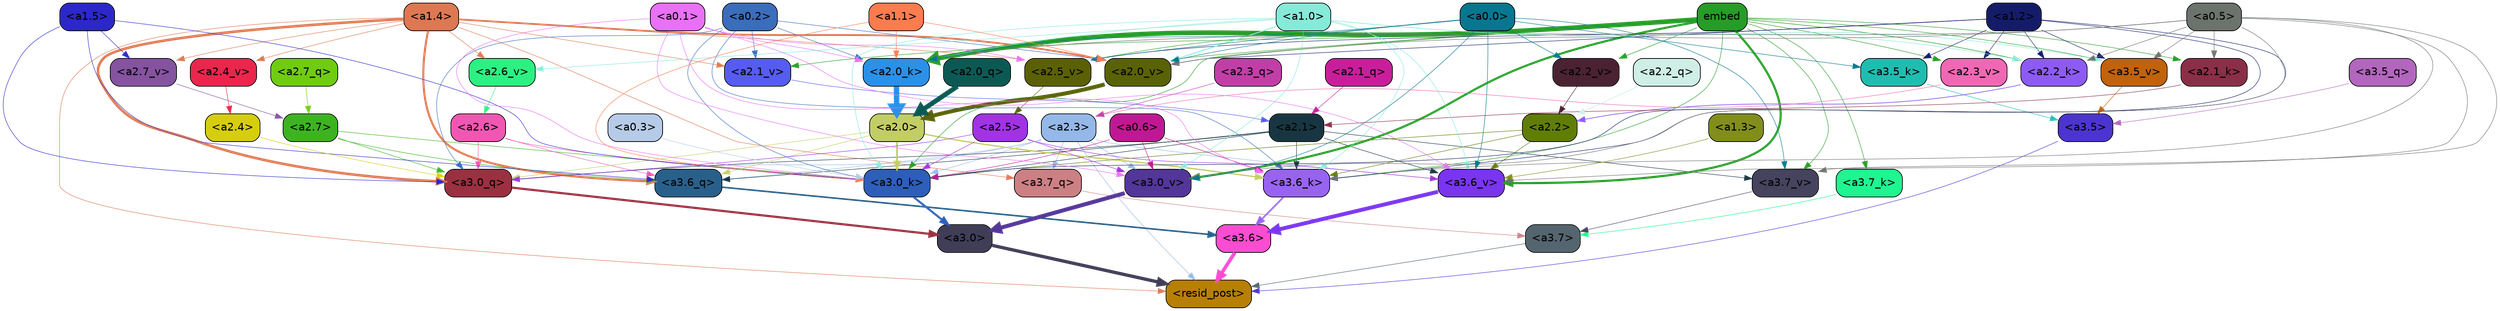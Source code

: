 strict digraph "" {
	graph [bgcolor=transparent,
		layout=dot,
		overlap=false,
		splines=true
	];
	"<a3.7>"	[color=black,
		fillcolor="#55656f",
		fontname=Helvetica,
		shape=box,
		style="filled, rounded"];
	"<resid_post>"	[color=black,
		fillcolor="#b78004",
		fontname=Helvetica,
		shape=box,
		style="filled, rounded"];
	"<a3.7>" -> "<resid_post>"	[color="#55656f",
		penwidth=0.6239100098609924];
	"<a3.6>"	[color=black,
		fillcolor="#fc4cd0",
		fontname=Helvetica,
		shape=box,
		style="filled, rounded"];
	"<a3.6>" -> "<resid_post>"	[color="#fc4cd0",
		penwidth=4.569062113761902];
	"<a3.5>"	[color=black,
		fillcolor="#4c34d1",
		fontname=Helvetica,
		shape=box,
		style="filled, rounded"];
	"<a3.5>" -> "<resid_post>"	[color="#4c34d1",
		penwidth=0.6];
	"<a3.0>"	[color=black,
		fillcolor="#403d57",
		fontname=Helvetica,
		shape=box,
		style="filled, rounded"];
	"<a3.0>" -> "<resid_post>"	[color="#403d57",
		penwidth=4.283544182777405];
	"<a2.3>"	[color=black,
		fillcolor="#94b8e8",
		fontname=Helvetica,
		shape=box,
		style="filled, rounded"];
	"<a2.3>" -> "<resid_post>"	[color="#94b8e8",
		penwidth=0.6];
	"<a3.7_q>"	[color=black,
		fillcolor="#cc8084",
		fontname=Helvetica,
		shape=box,
		style="filled, rounded"];
	"<a2.3>" -> "<a3.7_q>"	[color="#94b8e8",
		penwidth=0.6];
	"<a3.6_q>"	[color=black,
		fillcolor="#28608c",
		fontname=Helvetica,
		shape=box,
		style="filled, rounded"];
	"<a2.3>" -> "<a3.6_q>"	[color="#94b8e8",
		penwidth=0.6];
	"<a3.0_q>"	[color=black,
		fillcolor="#9b3041",
		fontname=Helvetica,
		shape=box,
		style="filled, rounded"];
	"<a2.3>" -> "<a3.0_q>"	[color="#94b8e8",
		penwidth=0.6];
	"<a3.0_k>"	[color=black,
		fillcolor="#2d5eba",
		fontname=Helvetica,
		shape=box,
		style="filled, rounded"];
	"<a2.3>" -> "<a3.0_k>"	[color="#94b8e8",
		penwidth=0.6];
	"<a3.6_v>"	[color=black,
		fillcolor="#7935ef",
		fontname=Helvetica,
		shape=box,
		style="filled, rounded"];
	"<a2.3>" -> "<a3.6_v>"	[color="#94b8e8",
		penwidth=0.6];
	"<a3.0_v>"	[color=black,
		fillcolor="#533699",
		fontname=Helvetica,
		shape=box,
		style="filled, rounded"];
	"<a2.3>" -> "<a3.0_v>"	[color="#94b8e8",
		penwidth=0.6];
	"<a1.4>"	[color=black,
		fillcolor="#dd7852",
		fontname=Helvetica,
		shape=box,
		style="filled, rounded"];
	"<a1.4>" -> "<resid_post>"	[color="#dd7852",
		penwidth=0.6];
	"<a1.4>" -> "<a3.7_q>"	[color="#dd7852",
		penwidth=0.6];
	"<a1.4>" -> "<a3.6_q>"	[color="#dd7852",
		penwidth=2.6908124685287476];
	"<a1.4>" -> "<a3.0_q>"	[color="#dd7852",
		penwidth=3.32076895236969];
	"<a2.7_v>"	[color=black,
		fillcolor="#8553a0",
		fontname=Helvetica,
		shape=box,
		style="filled, rounded"];
	"<a1.4>" -> "<a2.7_v>"	[color="#dd7852",
		penwidth=0.6];
	"<a2.6_v>"	[color=black,
		fillcolor="#2ef082",
		fontname=Helvetica,
		shape=box,
		style="filled, rounded"];
	"<a1.4>" -> "<a2.6_v>"	[color="#dd7852",
		penwidth=0.6];
	"<a2.5_v>"	[color=black,
		fillcolor="#5c6004",
		fontname=Helvetica,
		shape=box,
		style="filled, rounded"];
	"<a1.4>" -> "<a2.5_v>"	[color="#dd7852",
		penwidth=0.6];
	"<a2.4_v>"	[color=black,
		fillcolor="#ea264d",
		fontname=Helvetica,
		shape=box,
		style="filled, rounded"];
	"<a1.4>" -> "<a2.4_v>"	[color="#dd7852",
		penwidth=0.6];
	"<a2.1_v>"	[color=black,
		fillcolor="#565cef",
		fontname=Helvetica,
		shape=box,
		style="filled, rounded"];
	"<a1.4>" -> "<a2.1_v>"	[color="#dd7852",
		penwidth=0.6];
	"<a2.0_v>"	[color=black,
		fillcolor="#596205",
		fontname=Helvetica,
		shape=box,
		style="filled, rounded"];
	"<a1.4>" -> "<a2.0_v>"	[color="#dd7852",
		penwidth=2.3065454959869385];
	"<a3.7_q>" -> "<a3.7>"	[color="#cc8084",
		penwidth=0.6];
	"<a3.6_q>" -> "<a3.6>"	[color="#28608c",
		penwidth=2.03758105635643];
	"<a3.5_q>"	[color=black,
		fillcolor="#b266bd",
		fontname=Helvetica,
		shape=box,
		style="filled, rounded"];
	"<a3.5_q>" -> "<a3.5>"	[color="#b266bd",
		penwidth=0.6];
	"<a3.0_q>" -> "<a3.0>"	[color="#9b3041",
		penwidth=2.8638100624084473];
	"<a3.7_k>"	[color=black,
		fillcolor="#1ff590",
		fontname=Helvetica,
		shape=box,
		style="filled, rounded"];
	"<a3.7_k>" -> "<a3.7>"	[color="#1ff590",
		penwidth=0.6];
	"<a3.6_k>"	[color=black,
		fillcolor="#9863f1",
		fontname=Helvetica,
		shape=box,
		style="filled, rounded"];
	"<a3.6_k>" -> "<a3.6>"	[color="#9863f1",
		penwidth=2.174198240041733];
	"<a3.5_k>"	[color=black,
		fillcolor="#21bcb0",
		fontname=Helvetica,
		shape=box,
		style="filled, rounded"];
	"<a3.5_k>" -> "<a3.5>"	[color="#21bcb0",
		penwidth=0.6];
	"<a3.0_k>" -> "<a3.0>"	[color="#2d5eba",
		penwidth=2.6274144649505615];
	"<a3.7_v>"	[color=black,
		fillcolor="#45435e",
		fontname=Helvetica,
		shape=box,
		style="filled, rounded"];
	"<a3.7_v>" -> "<a3.7>"	[color="#45435e",
		penwidth=0.6];
	"<a3.6_v>" -> "<a3.6>"	[color="#7935ef",
		penwidth=5.002329230308533];
	"<a3.5_v>"	[color=black,
		fillcolor="#c1620c",
		fontname=Helvetica,
		shape=box,
		style="filled, rounded"];
	"<a3.5_v>" -> "<a3.5>"	[color="#c1620c",
		penwidth=0.6];
	"<a3.0_v>" -> "<a3.0>"	[color="#533699",
		penwidth=5.188832879066467];
	"<a2.7>"	[color=black,
		fillcolor="#3db322",
		fontname=Helvetica,
		shape=box,
		style="filled, rounded"];
	"<a2.7>" -> "<a3.6_q>"	[color="#3db322",
		penwidth=0.6];
	"<a2.7>" -> "<a3.0_q>"	[color="#3db322",
		penwidth=0.6];
	"<a2.7>" -> "<a3.0_k>"	[color="#3db322",
		penwidth=0.6];
	"<a2.6>"	[color=black,
		fillcolor="#f057b2",
		fontname=Helvetica,
		shape=box,
		style="filled, rounded"];
	"<a2.6>" -> "<a3.6_q>"	[color="#f057b2",
		penwidth=0.6];
	"<a2.6>" -> "<a3.0_q>"	[color="#f057b2",
		penwidth=0.6];
	"<a2.6>" -> "<a3.0_k>"	[color="#f057b2",
		penwidth=0.6];
	"<a2.1>"	[color=black,
		fillcolor="#183641",
		fontname=Helvetica,
		shape=box,
		style="filled, rounded"];
	"<a2.1>" -> "<a3.6_q>"	[color="#183641",
		penwidth=0.6];
	"<a2.1>" -> "<a3.0_q>"	[color="#183641",
		penwidth=0.6];
	"<a2.1>" -> "<a3.6_k>"	[color="#183641",
		penwidth=0.6];
	"<a2.1>" -> "<a3.0_k>"	[color="#183641",
		penwidth=0.6];
	"<a2.1>" -> "<a3.7_v>"	[color="#183641",
		penwidth=0.6];
	"<a2.1>" -> "<a3.6_v>"	[color="#183641",
		penwidth=0.6];
	"<a2.0>"	[color=black,
		fillcolor="#c3cd66",
		fontname=Helvetica,
		shape=box,
		style="filled, rounded"];
	"<a2.0>" -> "<a3.6_q>"	[color="#c3cd66",
		penwidth=0.6];
	"<a2.0>" -> "<a3.0_q>"	[color="#c3cd66",
		penwidth=0.6];
	"<a2.0>" -> "<a3.6_k>"	[color="#c3cd66",
		penwidth=1.6254686117172241];
	"<a2.0>" -> "<a3.0_k>"	[color="#c3cd66",
		penwidth=2.182972814887762];
	"<a1.5>"	[color=black,
		fillcolor="#2c27c9",
		fontname=Helvetica,
		shape=box,
		style="filled, rounded"];
	"<a1.5>" -> "<a3.6_q>"	[color="#2c27c9",
		penwidth=0.6];
	"<a1.5>" -> "<a3.0_q>"	[color="#2c27c9",
		penwidth=0.6];
	"<a1.5>" -> "<a3.0_k>"	[color="#2c27c9",
		penwidth=0.6];
	"<a1.5>" -> "<a2.7_v>"	[color="#2c27c9",
		penwidth=0.6];
	"<a2.5>"	[color=black,
		fillcolor="#a133e4",
		fontname=Helvetica,
		shape=box,
		style="filled, rounded"];
	"<a2.5>" -> "<a3.0_q>"	[color="#a133e4",
		penwidth=0.6];
	"<a2.5>" -> "<a3.0_k>"	[color="#a133e4",
		penwidth=0.6];
	"<a2.5>" -> "<a3.6_v>"	[color="#a133e4",
		penwidth=0.6];
	"<a2.5>" -> "<a3.0_v>"	[color="#a133e4",
		penwidth=0.6];
	"<a2.4>"	[color=black,
		fillcolor="#d7cd0f",
		fontname=Helvetica,
		shape=box,
		style="filled, rounded"];
	"<a2.4>" -> "<a3.0_q>"	[color="#d7cd0f",
		penwidth=0.6];
	"<a0.2>"	[color=black,
		fillcolor="#3a6dbb",
		fontname=Helvetica,
		shape=box,
		style="filled, rounded"];
	"<a0.2>" -> "<a3.0_q>"	[color="#3a6dbb",
		penwidth=0.6];
	"<a0.2>" -> "<a3.6_k>"	[color="#3a6dbb",
		penwidth=0.6];
	"<a0.2>" -> "<a3.0_k>"	[color="#3a6dbb",
		penwidth=0.6];
	"<a2.0_k>"	[color=black,
		fillcolor="#2b90e8",
		fontname=Helvetica,
		shape=box,
		style="filled, rounded"];
	"<a0.2>" -> "<a2.0_k>"	[color="#3a6dbb",
		penwidth=0.6];
	"<a0.2>" -> "<a2.1_v>"	[color="#3a6dbb",
		penwidth=0.6];
	"<a0.2>" -> "<a2.0_v>"	[color="#3a6dbb",
		penwidth=0.6];
	embed	[color=black,
		fillcolor="#269d27",
		fontname=Helvetica,
		shape=box,
		style="filled, rounded"];
	embed -> "<a3.7_k>"	[color="#269d27",
		penwidth=0.6];
	embed -> "<a3.6_k>"	[color="#269d27",
		penwidth=0.6];
	embed -> "<a3.0_k>"	[color="#269d27",
		penwidth=0.6];
	embed -> "<a3.7_v>"	[color="#269d27",
		penwidth=0.6];
	embed -> "<a3.6_v>"	[color="#269d27",
		penwidth=2.809220314025879];
	embed -> "<a3.5_v>"	[color="#269d27",
		penwidth=0.6];
	embed -> "<a3.0_v>"	[color="#269d27",
		penwidth=2.754121422767639];
	"<a2.2_k>"	[color=black,
		fillcolor="#8d5bf4",
		fontname=Helvetica,
		shape=box,
		style="filled, rounded"];
	embed -> "<a2.2_k>"	[color="#269d27",
		penwidth=0.6805839538574219];
	"<a2.1_k>"	[color=black,
		fillcolor="#8a2f47",
		fontname=Helvetica,
		shape=box,
		style="filled, rounded"];
	embed -> "<a2.1_k>"	[color="#269d27",
		penwidth=0.6];
	embed -> "<a2.0_k>"	[color="#269d27",
		penwidth=5.977519929409027];
	embed -> "<a2.5_v>"	[color="#269d27",
		penwidth=0.6];
	"<a2.3_v>"	[color=black,
		fillcolor="#f068b3",
		fontname=Helvetica,
		shape=box,
		style="filled, rounded"];
	embed -> "<a2.3_v>"	[color="#269d27",
		penwidth=0.6];
	"<a2.2_v>"	[color=black,
		fillcolor="#4a2231",
		fontname=Helvetica,
		shape=box,
		style="filled, rounded"];
	embed -> "<a2.2_v>"	[color="#269d27",
		penwidth=0.6436443328857422];
	embed -> "<a2.1_v>"	[color="#269d27",
		penwidth=0.6];
	embed -> "<a2.0_v>"	[color="#269d27",
		penwidth=0.6];
	"<a2.2>"	[color=black,
		fillcolor="#607e06",
		fontname=Helvetica,
		shape=box,
		style="filled, rounded"];
	"<a2.2>" -> "<a3.6_k>"	[color="#607e06",
		penwidth=0.6];
	"<a2.2>" -> "<a3.0_k>"	[color="#607e06",
		penwidth=0.6065438985824585];
	"<a2.2>" -> "<a3.6_v>"	[color="#607e06",
		penwidth=0.6];
	"<a1.2>"	[color=black,
		fillcolor="#141c69",
		fontname=Helvetica,
		shape=box,
		style="filled, rounded"];
	"<a1.2>" -> "<a3.6_k>"	[color="#141c69",
		penwidth=0.6];
	"<a1.2>" -> "<a3.5_k>"	[color="#141c69",
		penwidth=0.6];
	"<a1.2>" -> "<a3.0_k>"	[color="#141c69",
		penwidth=0.6];
	"<a1.2>" -> "<a3.5_v>"	[color="#141c69",
		penwidth=0.6];
	"<a1.2>" -> "<a2.2_k>"	[color="#141c69",
		penwidth=0.6];
	"<a1.2>" -> "<a2.5_v>"	[color="#141c69",
		penwidth=0.6];
	"<a1.2>" -> "<a2.3_v>"	[color="#141c69",
		penwidth=0.6];
	"<a1.2>" -> "<a2.0_v>"	[color="#141c69",
		penwidth=0.6];
	"<a1.0>"	[color=black,
		fillcolor="#87ead9",
		fontname=Helvetica,
		shape=box,
		style="filled, rounded"];
	"<a1.0>" -> "<a3.6_k>"	[color="#87ead9",
		penwidth=0.6];
	"<a1.0>" -> "<a3.0_k>"	[color="#87ead9",
		penwidth=0.6];
	"<a1.0>" -> "<a3.6_v>"	[color="#87ead9",
		penwidth=0.6];
	"<a1.0>" -> "<a3.5_v>"	[color="#87ead9",
		penwidth=0.6];
	"<a1.0>" -> "<a3.0_v>"	[color="#87ead9",
		penwidth=0.6];
	"<a1.0>" -> "<a2.2_k>"	[color="#87ead9",
		penwidth=0.6];
	"<a1.0>" -> "<a2.0_k>"	[color="#87ead9",
		penwidth=0.6];
	"<a1.0>" -> "<a2.6_v>"	[color="#87ead9",
		penwidth=0.6];
	"<a1.0>" -> "<a2.0_v>"	[color="#87ead9",
		penwidth=1.2192587852478027];
	"<a0.6>"	[color=black,
		fillcolor="#c01894",
		fontname=Helvetica,
		shape=box,
		style="filled, rounded"];
	"<a0.6>" -> "<a3.6_k>"	[color="#c01894",
		penwidth=0.6];
	"<a0.6>" -> "<a3.0_k>"	[color="#c01894",
		penwidth=0.6];
	"<a0.6>" -> "<a3.0_v>"	[color="#c01894",
		penwidth=0.6];
	"<a0.5>"	[color=black,
		fillcolor="#6c736d",
		fontname=Helvetica,
		shape=box,
		style="filled, rounded"];
	"<a0.5>" -> "<a3.6_k>"	[color="#6c736d",
		penwidth=0.6];
	"<a0.5>" -> "<a3.7_v>"	[color="#6c736d",
		penwidth=0.6];
	"<a0.5>" -> "<a3.6_v>"	[color="#6c736d",
		penwidth=0.6];
	"<a0.5>" -> "<a3.5_v>"	[color="#6c736d",
		penwidth=0.6];
	"<a0.5>" -> "<a3.0_v>"	[color="#6c736d",
		penwidth=0.6120390892028809];
	"<a0.5>" -> "<a2.2_k>"	[color="#6c736d",
		penwidth=0.6];
	"<a0.5>" -> "<a2.1_k>"	[color="#6c736d",
		penwidth=0.6];
	"<a0.5>" -> "<a2.0_k>"	[color="#6c736d",
		penwidth=0.658348560333252];
	"<a0.5>" -> "<a2.0_v>"	[color="#6c736d",
		penwidth=0.6];
	"<a0.1>"	[color=black,
		fillcolor="#ea70f7",
		fontname=Helvetica,
		shape=box,
		style="filled, rounded"];
	"<a0.1>" -> "<a3.6_k>"	[color="#ea70f7",
		penwidth=0.6];
	"<a0.1>" -> "<a3.0_k>"	[color="#ea70f7",
		penwidth=0.6];
	"<a0.1>" -> "<a3.6_v>"	[color="#ea70f7",
		penwidth=0.6];
	"<a0.1>" -> "<a3.0_v>"	[color="#ea70f7",
		penwidth=0.6];
	"<a0.1>" -> "<a2.0_k>"	[color="#ea70f7",
		penwidth=0.6];
	"<a0.1>" -> "<a2.5_v>"	[color="#ea70f7",
		penwidth=0.6];
	"<a0.0>"	[color=black,
		fillcolor="#077790",
		fontname=Helvetica,
		shape=box,
		style="filled, rounded"];
	"<a0.0>" -> "<a3.5_k>"	[color="#077790",
		penwidth=0.6];
	"<a0.0>" -> "<a3.7_v>"	[color="#077790",
		penwidth=0.6];
	"<a0.0>" -> "<a3.6_v>"	[color="#077790",
		penwidth=0.6];
	"<a0.0>" -> "<a3.0_v>"	[color="#077790",
		penwidth=0.6];
	"<a0.0>" -> "<a2.0_k>"	[color="#077790",
		penwidth=0.6];
	"<a0.0>" -> "<a2.5_v>"	[color="#077790",
		penwidth=0.6];
	"<a0.0>" -> "<a2.2_v>"	[color="#077790",
		penwidth=0.6];
	"<a0.0>" -> "<a2.0_v>"	[color="#077790",
		penwidth=0.6];
	"<a1.1>"	[color=black,
		fillcolor="#fb7c4f",
		fontname=Helvetica,
		shape=box,
		style="filled, rounded"];
	"<a1.1>" -> "<a3.0_k>"	[color="#fb7c4f",
		penwidth=0.6];
	"<a1.1>" -> "<a2.0_k>"	[color="#fb7c4f",
		penwidth=0.6];
	"<a1.1>" -> "<a2.0_v>"	[color="#fb7c4f",
		penwidth=0.6];
	"<a0.3>"	[color=black,
		fillcolor="#b5cbe8",
		fontname=Helvetica,
		shape=box,
		style="filled, rounded"];
	"<a0.3>" -> "<a3.0_k>"	[color="#b5cbe8",
		penwidth=0.6];
	"<a1.3>"	[color=black,
		fillcolor="#818e1c",
		fontname=Helvetica,
		shape=box,
		style="filled, rounded"];
	"<a1.3>" -> "<a3.6_v>"	[color="#818e1c",
		penwidth=0.6];
	"<a2.7_q>"	[color=black,
		fillcolor="#6fcc11",
		fontname=Helvetica,
		shape=box,
		style="filled, rounded"];
	"<a2.7_q>" -> "<a2.7>"	[color="#6fcc11",
		penwidth=0.6];
	"<a2.3_q>"	[color=black,
		fillcolor="#c23ea7",
		fontname=Helvetica,
		shape=box,
		style="filled, rounded"];
	"<a2.3_q>" -> "<a2.3>"	[color="#c23ea7",
		penwidth=0.6];
	"<a2.2_q>"	[color=black,
		fillcolor="#cfefe6",
		fontname=Helvetica,
		shape=box,
		style="filled, rounded"];
	"<a2.2_q>" -> "<a2.2>"	[color="#cfefe6",
		penwidth=0.7585353851318359];
	"<a2.1_q>"	[color=black,
		fillcolor="#c91e9b",
		fontname=Helvetica,
		shape=box,
		style="filled, rounded"];
	"<a2.1_q>" -> "<a2.1>"	[color="#c91e9b",
		penwidth=0.6];
	"<a2.0_q>"	[color=black,
		fillcolor="#0c5954",
		fontname=Helvetica,
		shape=box,
		style="filled, rounded"];
	"<a2.0_q>" -> "<a2.0>"	[color="#0c5954",
		penwidth=6.189085364341736];
	"<a2.2_k>" -> "<a2.2>"	[color="#8d5bf4",
		penwidth=0.87534499168396];
	"<a2.1_k>" -> "<a2.1>"	[color="#8a2f47",
		penwidth=0.6];
	"<a2.0_k>" -> "<a2.0>"	[color="#2b90e8",
		penwidth=7.056803464889526];
	"<a2.7_v>" -> "<a2.7>"	[color="#8553a0",
		penwidth=0.6];
	"<a2.6_v>" -> "<a2.6>"	[color="#2ef082",
		penwidth=0.6];
	"<a2.5_v>" -> "<a2.5>"	[color="#5c6004",
		penwidth=0.6];
	"<a2.4_v>" -> "<a2.4>"	[color="#ea264d",
		penwidth=0.6];
	"<a2.3_v>" -> "<a2.3>"	[color="#f068b3",
		penwidth=0.6];
	"<a2.2_v>" -> "<a2.2>"	[color="#4a2231",
		penwidth=0.6];
	"<a2.1_v>" -> "<a2.1>"	[color="#565cef",
		penwidth=0.6];
	"<a2.0_v>" -> "<a2.0>"	[color="#596205",
		penwidth=5.12138295173645];
}
